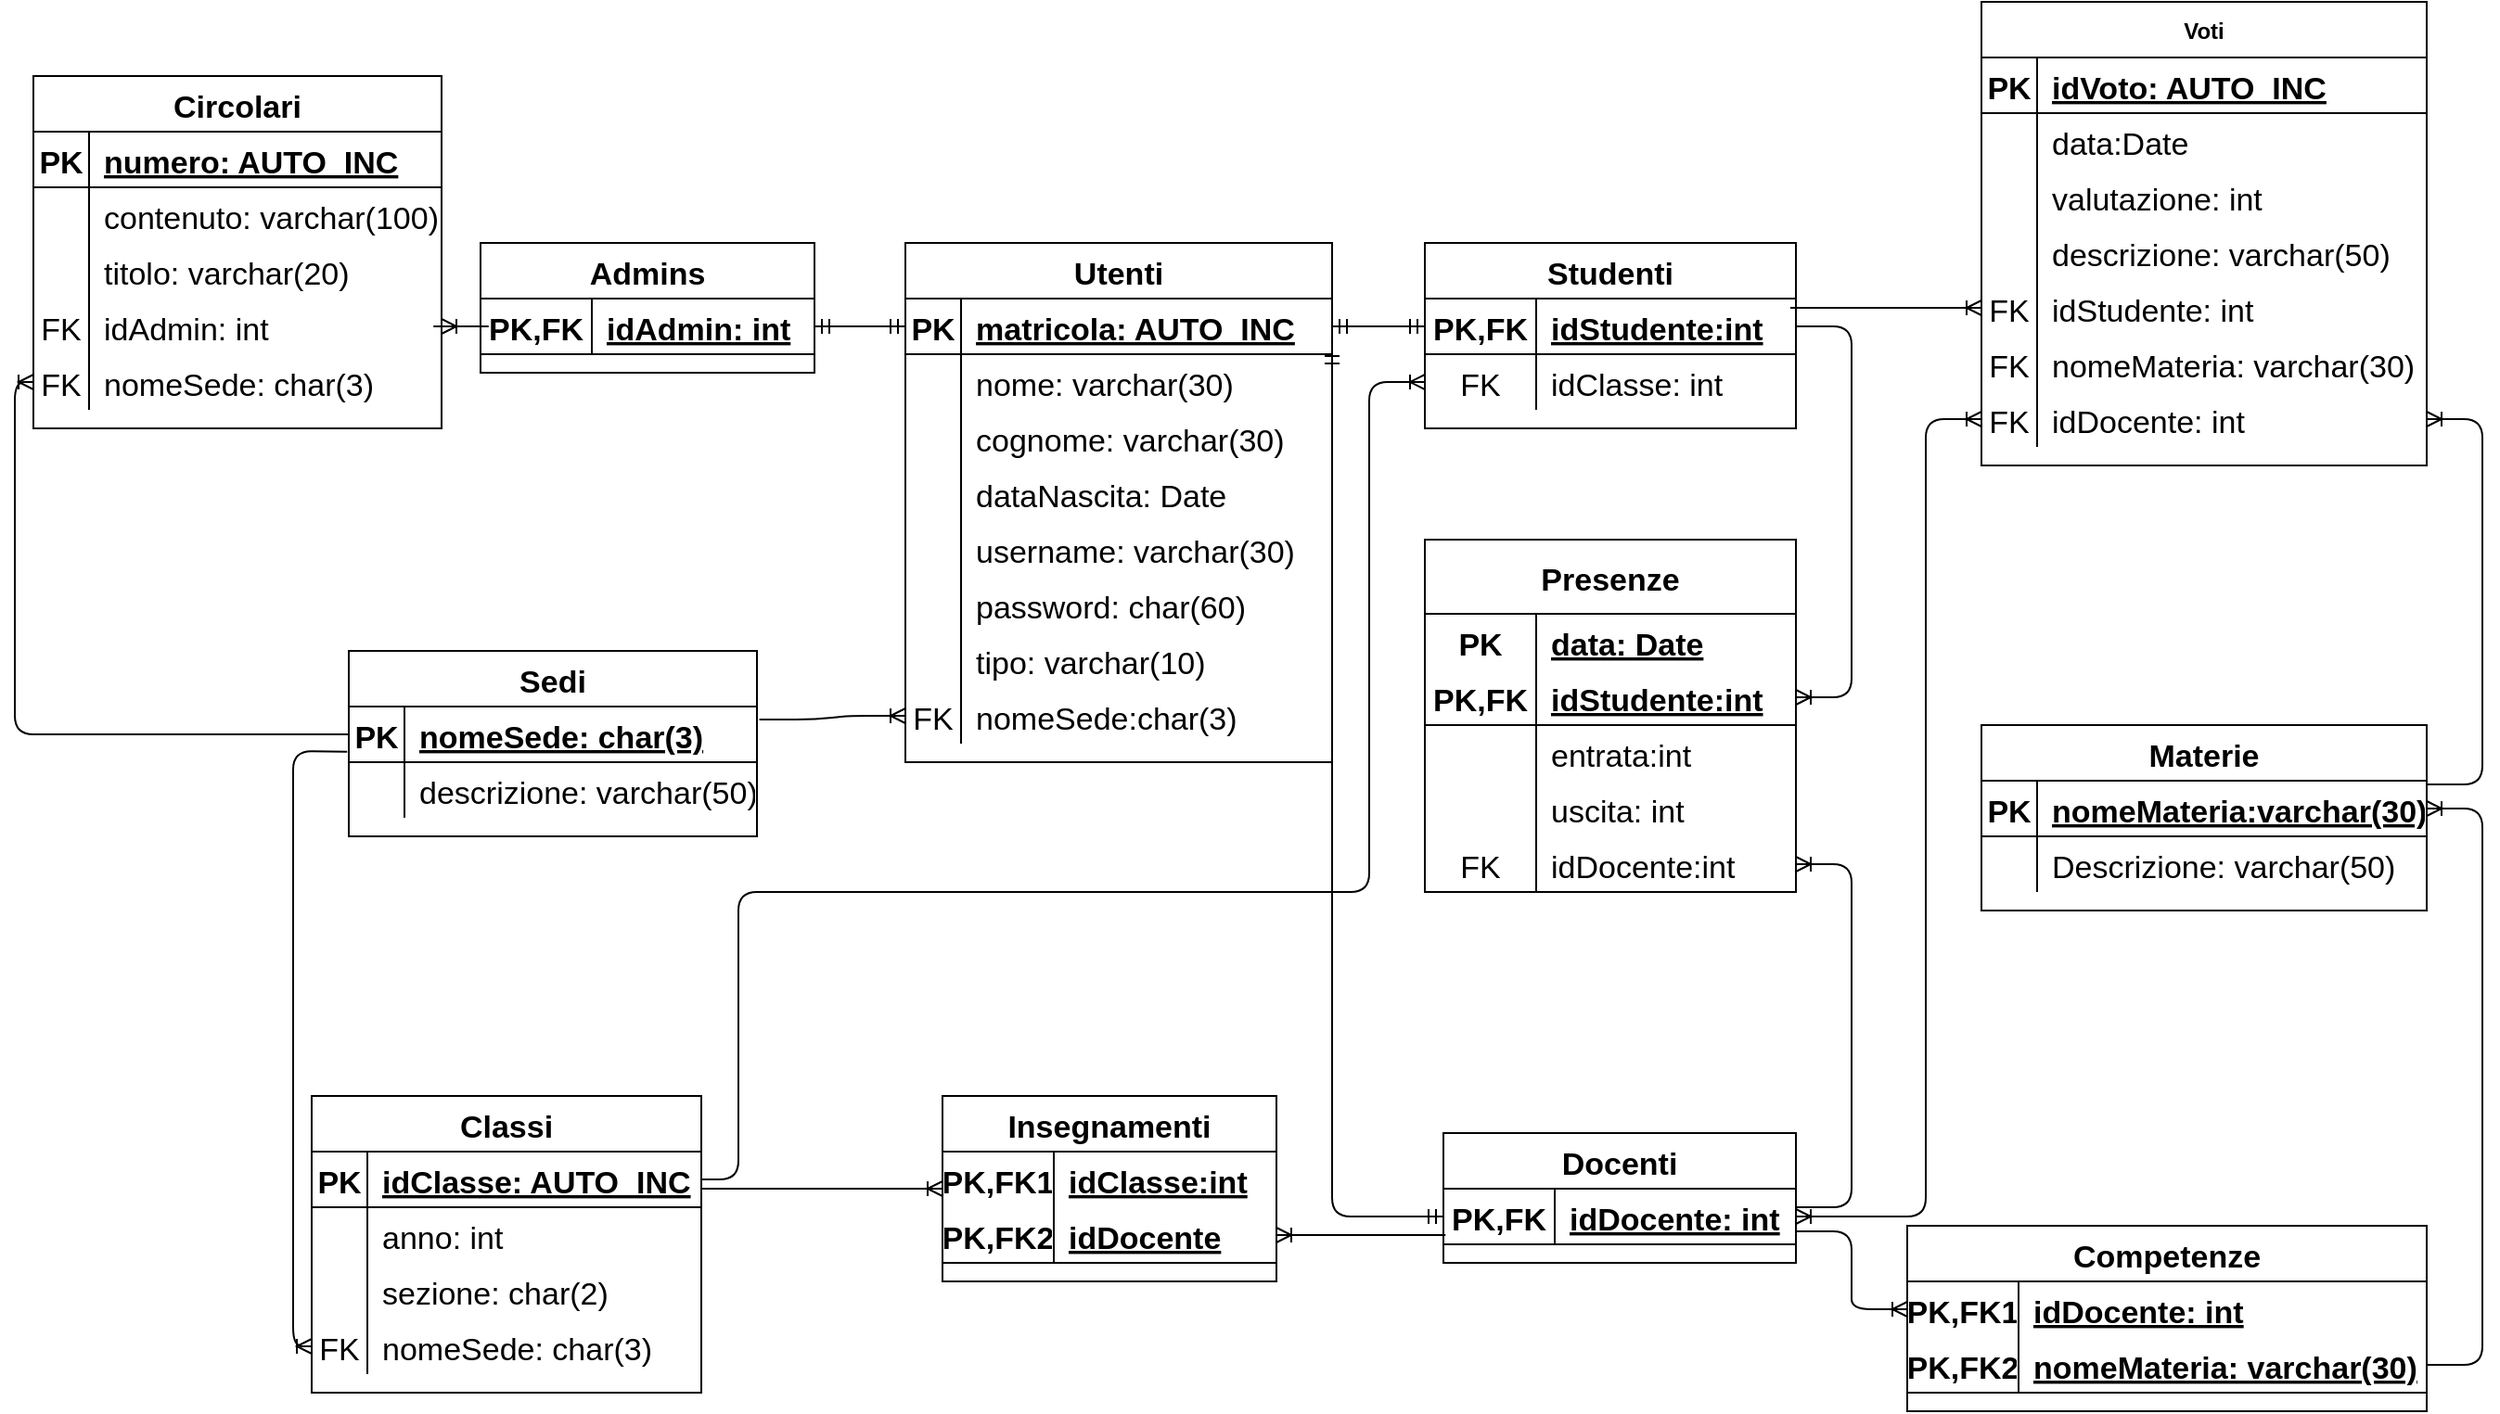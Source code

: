 <mxfile version="14.7.0" type="device"><diagram id="5OJzeddBBf63VEIqMo8_" name="Page-1"><mxGraphModel dx="1896" dy="983" grid="1" gridSize="10" guides="1" tooltips="1" connect="1" arrows="1" fold="1" page="1" pageScale="1" pageWidth="827" pageHeight="1169" math="0" shadow="0"><root><mxCell id="0"/><mxCell id="1" parent="0"/><mxCell id="aPLPXtcW-qcshxdRl6qh-2" value="Sedi" style="shape=table;startSize=30;container=1;collapsible=1;childLayout=tableLayout;fixedRows=1;rowLines=0;fontStyle=1;align=center;resizeLast=1;fontSize=17;" parent="1" vertex="1"><mxGeometry x="990" y="390" width="220" height="100" as="geometry"/></mxCell><mxCell id="aPLPXtcW-qcshxdRl6qh-3" value="" style="shape=partialRectangle;collapsible=0;dropTarget=0;pointerEvents=0;fillColor=none;top=0;left=0;bottom=1;right=0;points=[[0,0.5],[1,0.5]];portConstraint=eastwest;fontSize=17;" parent="aPLPXtcW-qcshxdRl6qh-2" vertex="1"><mxGeometry y="30" width="220" height="30" as="geometry"/></mxCell><mxCell id="aPLPXtcW-qcshxdRl6qh-4" value="PK" style="shape=partialRectangle;connectable=0;fillColor=none;top=0;left=0;bottom=0;right=0;fontStyle=1;overflow=hidden;fontSize=17;" parent="aPLPXtcW-qcshxdRl6qh-3" vertex="1"><mxGeometry width="30" height="30" as="geometry"/></mxCell><mxCell id="aPLPXtcW-qcshxdRl6qh-5" value="nomeSede: char(3)" style="shape=partialRectangle;connectable=0;fillColor=none;top=0;left=0;bottom=0;right=0;align=left;spacingLeft=6;fontStyle=5;overflow=hidden;fontSize=17;" parent="aPLPXtcW-qcshxdRl6qh-3" vertex="1"><mxGeometry x="30" width="190" height="30" as="geometry"/></mxCell><mxCell id="aPLPXtcW-qcshxdRl6qh-6" value="" style="shape=partialRectangle;collapsible=0;dropTarget=0;pointerEvents=0;fillColor=none;top=0;left=0;bottom=0;right=0;points=[[0,0.5],[1,0.5]];portConstraint=eastwest;fontSize=17;" parent="aPLPXtcW-qcshxdRl6qh-2" vertex="1"><mxGeometry y="60" width="220" height="30" as="geometry"/></mxCell><mxCell id="aPLPXtcW-qcshxdRl6qh-7" value="" style="shape=partialRectangle;connectable=0;fillColor=none;top=0;left=0;bottom=0;right=0;editable=1;overflow=hidden;fontSize=17;" parent="aPLPXtcW-qcshxdRl6qh-6" vertex="1"><mxGeometry width="30" height="30" as="geometry"/></mxCell><mxCell id="aPLPXtcW-qcshxdRl6qh-8" value="descrizione: varchar(50)" style="shape=partialRectangle;connectable=0;fillColor=none;top=0;left=0;bottom=0;right=0;align=left;spacingLeft=6;overflow=hidden;fontSize=17;" parent="aPLPXtcW-qcshxdRl6qh-6" vertex="1"><mxGeometry x="30" width="190" height="30" as="geometry"/></mxCell><mxCell id="aPLPXtcW-qcshxdRl6qh-31" value="Utenti" style="shape=table;startSize=30;container=1;collapsible=1;childLayout=tableLayout;fixedRows=1;rowLines=0;fontStyle=1;align=center;resizeLast=1;fontSize=17;" parent="1" vertex="1"><mxGeometry x="1290" y="170" width="230" height="280" as="geometry"/></mxCell><mxCell id="aPLPXtcW-qcshxdRl6qh-32" value="" style="shape=partialRectangle;collapsible=0;dropTarget=0;pointerEvents=0;fillColor=none;top=0;left=0;bottom=1;right=0;points=[[0,0.5],[1,0.5]];portConstraint=eastwest;fontSize=17;" parent="aPLPXtcW-qcshxdRl6qh-31" vertex="1"><mxGeometry y="30" width="230" height="30" as="geometry"/></mxCell><mxCell id="aPLPXtcW-qcshxdRl6qh-33" value="PK" style="shape=partialRectangle;connectable=0;fillColor=none;top=0;left=0;bottom=0;right=0;fontStyle=1;overflow=hidden;fontSize=17;" parent="aPLPXtcW-qcshxdRl6qh-32" vertex="1"><mxGeometry width="30" height="30" as="geometry"/></mxCell><mxCell id="aPLPXtcW-qcshxdRl6qh-34" value="matricola: AUTO_INC" style="shape=partialRectangle;connectable=0;fillColor=none;top=0;left=0;bottom=0;right=0;align=left;spacingLeft=6;fontStyle=5;overflow=hidden;fontSize=17;" parent="aPLPXtcW-qcshxdRl6qh-32" vertex="1"><mxGeometry x="30" width="200" height="30" as="geometry"/></mxCell><mxCell id="aPLPXtcW-qcshxdRl6qh-35" value="" style="shape=partialRectangle;collapsible=0;dropTarget=0;pointerEvents=0;fillColor=none;top=0;left=0;bottom=0;right=0;points=[[0,0.5],[1,0.5]];portConstraint=eastwest;fontSize=17;" parent="aPLPXtcW-qcshxdRl6qh-31" vertex="1"><mxGeometry y="60" width="230" height="30" as="geometry"/></mxCell><mxCell id="aPLPXtcW-qcshxdRl6qh-36" value="" style="shape=partialRectangle;connectable=0;fillColor=none;top=0;left=0;bottom=0;right=0;editable=1;overflow=hidden;fontSize=17;" parent="aPLPXtcW-qcshxdRl6qh-35" vertex="1"><mxGeometry width="30" height="30" as="geometry"/></mxCell><mxCell id="aPLPXtcW-qcshxdRl6qh-37" value="nome: varchar(30)" style="shape=partialRectangle;connectable=0;fillColor=none;top=0;left=0;bottom=0;right=0;align=left;spacingLeft=6;overflow=hidden;fontSize=17;" parent="aPLPXtcW-qcshxdRl6qh-35" vertex="1"><mxGeometry x="30" width="200" height="30" as="geometry"/></mxCell><mxCell id="aPLPXtcW-qcshxdRl6qh-38" value="" style="shape=partialRectangle;collapsible=0;dropTarget=0;pointerEvents=0;fillColor=none;top=0;left=0;bottom=0;right=0;points=[[0,0.5],[1,0.5]];portConstraint=eastwest;fontSize=17;" parent="aPLPXtcW-qcshxdRl6qh-31" vertex="1"><mxGeometry y="90" width="230" height="30" as="geometry"/></mxCell><mxCell id="aPLPXtcW-qcshxdRl6qh-39" value="" style="shape=partialRectangle;connectable=0;fillColor=none;top=0;left=0;bottom=0;right=0;editable=1;overflow=hidden;fontSize=17;" parent="aPLPXtcW-qcshxdRl6qh-38" vertex="1"><mxGeometry width="30" height="30" as="geometry"/></mxCell><mxCell id="aPLPXtcW-qcshxdRl6qh-40" value="cognome: varchar(30)" style="shape=partialRectangle;connectable=0;fillColor=none;top=0;left=0;bottom=0;right=0;align=left;spacingLeft=6;overflow=hidden;fontSize=17;" parent="aPLPXtcW-qcshxdRl6qh-38" vertex="1"><mxGeometry x="30" width="200" height="30" as="geometry"/></mxCell><mxCell id="aPLPXtcW-qcshxdRl6qh-41" value="" style="shape=partialRectangle;collapsible=0;dropTarget=0;pointerEvents=0;fillColor=none;top=0;left=0;bottom=0;right=0;points=[[0,0.5],[1,0.5]];portConstraint=eastwest;fontSize=17;" parent="aPLPXtcW-qcshxdRl6qh-31" vertex="1"><mxGeometry y="120" width="230" height="30" as="geometry"/></mxCell><mxCell id="aPLPXtcW-qcshxdRl6qh-42" value="" style="shape=partialRectangle;connectable=0;fillColor=none;top=0;left=0;bottom=0;right=0;editable=1;overflow=hidden;fontSize=17;" parent="aPLPXtcW-qcshxdRl6qh-41" vertex="1"><mxGeometry width="30" height="30" as="geometry"/></mxCell><mxCell id="aPLPXtcW-qcshxdRl6qh-43" value="dataNascita: Date" style="shape=partialRectangle;connectable=0;fillColor=none;top=0;left=0;bottom=0;right=0;align=left;spacingLeft=6;overflow=hidden;fontSize=17;" parent="aPLPXtcW-qcshxdRl6qh-41" vertex="1"><mxGeometry x="30" width="200" height="30" as="geometry"/></mxCell><mxCell id="aPLPXtcW-qcshxdRl6qh-44" style="shape=partialRectangle;collapsible=0;dropTarget=0;pointerEvents=0;fillColor=none;top=0;left=0;bottom=0;right=0;points=[[0,0.5],[1,0.5]];portConstraint=eastwest;fontSize=17;" parent="aPLPXtcW-qcshxdRl6qh-31" vertex="1"><mxGeometry y="150" width="230" height="30" as="geometry"/></mxCell><mxCell id="aPLPXtcW-qcshxdRl6qh-45" style="shape=partialRectangle;connectable=0;fillColor=none;top=0;left=0;bottom=0;right=0;editable=1;overflow=hidden;fontSize=17;" parent="aPLPXtcW-qcshxdRl6qh-44" vertex="1"><mxGeometry width="30" height="30" as="geometry"/></mxCell><mxCell id="aPLPXtcW-qcshxdRl6qh-46" value="username: varchar(30)" style="shape=partialRectangle;connectable=0;fillColor=none;top=0;left=0;bottom=0;right=0;align=left;spacingLeft=6;overflow=hidden;fontSize=17;" parent="aPLPXtcW-qcshxdRl6qh-44" vertex="1"><mxGeometry x="30" width="200" height="30" as="geometry"/></mxCell><mxCell id="aPLPXtcW-qcshxdRl6qh-50" style="shape=partialRectangle;collapsible=0;dropTarget=0;pointerEvents=0;fillColor=none;top=0;left=0;bottom=0;right=0;points=[[0,0.5],[1,0.5]];portConstraint=eastwest;fontSize=17;" parent="aPLPXtcW-qcshxdRl6qh-31" vertex="1"><mxGeometry y="180" width="230" height="30" as="geometry"/></mxCell><mxCell id="aPLPXtcW-qcshxdRl6qh-51" style="shape=partialRectangle;connectable=0;fillColor=none;top=0;left=0;bottom=0;right=0;editable=1;overflow=hidden;fontSize=17;" parent="aPLPXtcW-qcshxdRl6qh-50" vertex="1"><mxGeometry width="30" height="30" as="geometry"/></mxCell><mxCell id="aPLPXtcW-qcshxdRl6qh-52" value="password: char(60)" style="shape=partialRectangle;connectable=0;fillColor=none;top=0;left=0;bottom=0;right=0;align=left;spacingLeft=6;overflow=hidden;fontSize=17;" parent="aPLPXtcW-qcshxdRl6qh-50" vertex="1"><mxGeometry x="30" width="200" height="30" as="geometry"/></mxCell><mxCell id="TUBreLrsyej0xsgh8fKO-31" style="shape=partialRectangle;collapsible=0;dropTarget=0;pointerEvents=0;fillColor=none;top=0;left=0;bottom=0;right=0;points=[[0,0.5],[1,0.5]];portConstraint=eastwest;fontSize=17;" parent="aPLPXtcW-qcshxdRl6qh-31" vertex="1"><mxGeometry y="210" width="230" height="30" as="geometry"/></mxCell><mxCell id="TUBreLrsyej0xsgh8fKO-32" style="shape=partialRectangle;connectable=0;fillColor=none;top=0;left=0;bottom=0;right=0;editable=1;overflow=hidden;fontSize=17;" parent="TUBreLrsyej0xsgh8fKO-31" vertex="1"><mxGeometry width="30" height="30" as="geometry"/></mxCell><mxCell id="TUBreLrsyej0xsgh8fKO-33" value="tipo: varchar(10)" style="shape=partialRectangle;connectable=0;fillColor=none;top=0;left=0;bottom=0;right=0;align=left;spacingLeft=6;overflow=hidden;fontSize=17;" parent="TUBreLrsyej0xsgh8fKO-31" vertex="1"><mxGeometry x="30" width="200" height="30" as="geometry"/></mxCell><mxCell id="aPLPXtcW-qcshxdRl6qh-72" value="" style="shape=partialRectangle;collapsible=0;dropTarget=0;pointerEvents=0;fillColor=none;top=0;left=0;bottom=0;right=0;points=[[0,0.5],[1,0.5]];portConstraint=eastwest;fontSize=17;" parent="aPLPXtcW-qcshxdRl6qh-31" vertex="1"><mxGeometry y="240" width="230" height="30" as="geometry"/></mxCell><mxCell id="aPLPXtcW-qcshxdRl6qh-73" value="FK" style="shape=partialRectangle;connectable=0;fillColor=none;top=0;left=0;bottom=0;right=0;fontStyle=0;overflow=hidden;fontSize=17;" parent="aPLPXtcW-qcshxdRl6qh-72" vertex="1"><mxGeometry width="30" height="30" as="geometry"/></mxCell><mxCell id="aPLPXtcW-qcshxdRl6qh-74" value="nomeSede:char(3)" style="shape=partialRectangle;connectable=0;fillColor=none;top=0;left=0;bottom=0;right=0;align=left;spacingLeft=6;fontStyle=0;overflow=hidden;fontSize=17;" parent="aPLPXtcW-qcshxdRl6qh-72" vertex="1"><mxGeometry x="30" width="200" height="30" as="geometry"/></mxCell><mxCell id="aPLPXtcW-qcshxdRl6qh-76" value="" style="edgeStyle=entityRelationEdgeStyle;fontSize=17;html=1;endArrow=ERoneToMany;exitX=1.006;exitY=0.233;exitDx=0;exitDy=0;entryX=0;entryY=0.5;entryDx=0;entryDy=0;exitPerimeter=0;" parent="1" source="aPLPXtcW-qcshxdRl6qh-3" target="aPLPXtcW-qcshxdRl6qh-72" edge="1"><mxGeometry width="100" height="100" relative="1" as="geometry"><mxPoint x="60" y="430" as="sourcePoint"/><mxPoint x="160" y="330" as="targetPoint"/></mxGeometry></mxCell><mxCell id="aPLPXtcW-qcshxdRl6qh-103" value="Admins" style="shape=table;startSize=30;container=1;collapsible=1;childLayout=tableLayout;fixedRows=1;rowLines=0;fontStyle=1;align=center;resizeLast=1;fontSize=17;" parent="1" vertex="1"><mxGeometry x="1061" y="170" width="180" height="70" as="geometry"/></mxCell><mxCell id="aPLPXtcW-qcshxdRl6qh-107" value="" style="shape=partialRectangle;collapsible=0;dropTarget=0;pointerEvents=0;fillColor=none;top=0;left=0;bottom=1;right=0;points=[[0,0.5],[1,0.5]];portConstraint=eastwest;fontSize=17;" parent="aPLPXtcW-qcshxdRl6qh-103" vertex="1"><mxGeometry y="30" width="180" height="30" as="geometry"/></mxCell><mxCell id="aPLPXtcW-qcshxdRl6qh-108" value="PK,FK" style="shape=partialRectangle;connectable=0;fillColor=none;top=0;left=0;bottom=0;right=0;fontStyle=1;overflow=hidden;fontSize=17;" parent="aPLPXtcW-qcshxdRl6qh-107" vertex="1"><mxGeometry width="60" height="30" as="geometry"/></mxCell><mxCell id="aPLPXtcW-qcshxdRl6qh-109" value="idAdmin: int" style="shape=partialRectangle;connectable=0;fillColor=none;top=0;left=0;bottom=0;right=0;align=left;spacingLeft=6;fontStyle=5;overflow=hidden;fontSize=17;" parent="aPLPXtcW-qcshxdRl6qh-107" vertex="1"><mxGeometry x="60" width="120" height="30" as="geometry"/></mxCell><mxCell id="aPLPXtcW-qcshxdRl6qh-116" value="" style="edgeStyle=entityRelationEdgeStyle;fontSize=17;html=1;endArrow=ERmandOne;startArrow=ERmandOne;exitX=1;exitY=0.5;exitDx=0;exitDy=0;entryX=0;entryY=0.5;entryDx=0;entryDy=0;" parent="1" source="aPLPXtcW-qcshxdRl6qh-107" target="aPLPXtcW-qcshxdRl6qh-32" edge="1"><mxGeometry width="100" height="100" relative="1" as="geometry"><mxPoint x="610" y="570" as="sourcePoint"/><mxPoint x="710" y="470" as="targetPoint"/></mxGeometry></mxCell><mxCell id="aPLPXtcW-qcshxdRl6qh-117" value="Circolari" style="shape=table;startSize=30;container=1;collapsible=1;childLayout=tableLayout;fixedRows=1;rowLines=0;fontStyle=1;align=center;resizeLast=1;fontSize=17;" parent="1" vertex="1"><mxGeometry x="820" y="80" width="220" height="190" as="geometry"/></mxCell><mxCell id="aPLPXtcW-qcshxdRl6qh-118" value="" style="shape=partialRectangle;collapsible=0;dropTarget=0;pointerEvents=0;fillColor=none;top=0;left=0;bottom=1;right=0;points=[[0,0.5],[1,0.5]];portConstraint=eastwest;fontSize=17;" parent="aPLPXtcW-qcshxdRl6qh-117" vertex="1"><mxGeometry y="30" width="220" height="30" as="geometry"/></mxCell><mxCell id="aPLPXtcW-qcshxdRl6qh-119" value="PK" style="shape=partialRectangle;connectable=0;fillColor=none;top=0;left=0;bottom=0;right=0;fontStyle=1;overflow=hidden;fontSize=17;" parent="aPLPXtcW-qcshxdRl6qh-118" vertex="1"><mxGeometry width="30" height="30" as="geometry"/></mxCell><mxCell id="aPLPXtcW-qcshxdRl6qh-120" value="numero: AUTO_INC" style="shape=partialRectangle;connectable=0;fillColor=none;top=0;left=0;bottom=0;right=0;align=left;spacingLeft=6;fontStyle=5;overflow=hidden;fontSize=17;" parent="aPLPXtcW-qcshxdRl6qh-118" vertex="1"><mxGeometry x="30" width="190" height="30" as="geometry"/></mxCell><mxCell id="aPLPXtcW-qcshxdRl6qh-121" value="" style="shape=partialRectangle;collapsible=0;dropTarget=0;pointerEvents=0;fillColor=none;top=0;left=0;bottom=0;right=0;points=[[0,0.5],[1,0.5]];portConstraint=eastwest;fontSize=17;" parent="aPLPXtcW-qcshxdRl6qh-117" vertex="1"><mxGeometry y="60" width="220" height="30" as="geometry"/></mxCell><mxCell id="aPLPXtcW-qcshxdRl6qh-122" value="" style="shape=partialRectangle;connectable=0;fillColor=none;top=0;left=0;bottom=0;right=0;editable=1;overflow=hidden;fontSize=17;" parent="aPLPXtcW-qcshxdRl6qh-121" vertex="1"><mxGeometry width="30" height="30" as="geometry"/></mxCell><mxCell id="aPLPXtcW-qcshxdRl6qh-123" value="contenuto: varchar(100)" style="shape=partialRectangle;connectable=0;fillColor=none;top=0;left=0;bottom=0;right=0;align=left;spacingLeft=6;overflow=hidden;fontSize=17;" parent="aPLPXtcW-qcshxdRl6qh-121" vertex="1"><mxGeometry x="30" width="190" height="30" as="geometry"/></mxCell><mxCell id="aPLPXtcW-qcshxdRl6qh-124" value="" style="shape=partialRectangle;collapsible=0;dropTarget=0;pointerEvents=0;fillColor=none;top=0;left=0;bottom=0;right=0;points=[[0,0.5],[1,0.5]];portConstraint=eastwest;fontSize=17;" parent="aPLPXtcW-qcshxdRl6qh-117" vertex="1"><mxGeometry y="90" width="220" height="30" as="geometry"/></mxCell><mxCell id="aPLPXtcW-qcshxdRl6qh-125" value="" style="shape=partialRectangle;connectable=0;fillColor=none;top=0;left=0;bottom=0;right=0;editable=1;overflow=hidden;fontSize=17;" parent="aPLPXtcW-qcshxdRl6qh-124" vertex="1"><mxGeometry width="30" height="30" as="geometry"/></mxCell><mxCell id="aPLPXtcW-qcshxdRl6qh-126" value="titolo: varchar(20)" style="shape=partialRectangle;connectable=0;fillColor=none;top=0;left=0;bottom=0;right=0;align=left;spacingLeft=6;overflow=hidden;fontSize=17;" parent="aPLPXtcW-qcshxdRl6qh-124" vertex="1"><mxGeometry x="30" width="190" height="30" as="geometry"/></mxCell><mxCell id="aPLPXtcW-qcshxdRl6qh-133" value="" style="shape=partialRectangle;collapsible=0;dropTarget=0;pointerEvents=0;fillColor=none;top=0;left=0;bottom=0;right=0;points=[[0,0.5],[1,0.5]];portConstraint=eastwest;fontSize=17;" parent="aPLPXtcW-qcshxdRl6qh-117" vertex="1"><mxGeometry y="120" width="220" height="30" as="geometry"/></mxCell><mxCell id="aPLPXtcW-qcshxdRl6qh-134" value="FK" style="shape=partialRectangle;connectable=0;fillColor=none;top=0;left=0;bottom=0;right=0;fontStyle=0;overflow=hidden;fontSize=17;" parent="aPLPXtcW-qcshxdRl6qh-133" vertex="1"><mxGeometry width="30" height="30" as="geometry"/></mxCell><mxCell id="aPLPXtcW-qcshxdRl6qh-135" value="idAdmin: int" style="shape=partialRectangle;connectable=0;fillColor=none;top=0;left=0;bottom=0;right=0;align=left;spacingLeft=6;fontStyle=0;overflow=hidden;fontSize=17;" parent="aPLPXtcW-qcshxdRl6qh-133" vertex="1"><mxGeometry x="30" width="190" height="30" as="geometry"/></mxCell><mxCell id="aPLPXtcW-qcshxdRl6qh-136" value="" style="shape=partialRectangle;collapsible=0;dropTarget=0;pointerEvents=0;fillColor=none;top=0;left=0;bottom=0;right=0;points=[[0,0.5],[1,0.5]];portConstraint=eastwest;fontSize=17;" parent="aPLPXtcW-qcshxdRl6qh-117" vertex="1"><mxGeometry y="150" width="220" height="30" as="geometry"/></mxCell><mxCell id="aPLPXtcW-qcshxdRl6qh-137" value="FK" style="shape=partialRectangle;connectable=0;fillColor=none;top=0;left=0;bottom=0;right=0;fontStyle=0;overflow=hidden;fontSize=17;" parent="aPLPXtcW-qcshxdRl6qh-136" vertex="1"><mxGeometry width="30" height="30" as="geometry"/></mxCell><mxCell id="aPLPXtcW-qcshxdRl6qh-138" value="nomeSede: char(3)" style="shape=partialRectangle;connectable=0;fillColor=none;top=0;left=0;bottom=0;right=0;align=left;spacingLeft=6;fontStyle=0;overflow=hidden;fontSize=17;" parent="aPLPXtcW-qcshxdRl6qh-136" vertex="1"><mxGeometry x="30" width="190" height="30" as="geometry"/></mxCell><mxCell id="aPLPXtcW-qcshxdRl6qh-139" value="" style="edgeStyle=entityRelationEdgeStyle;fontSize=17;html=1;endArrow=ERoneToMany;exitX=0;exitY=0.5;exitDx=0;exitDy=0;entryX=1;entryY=0.5;entryDx=0;entryDy=0;" parent="1" source="aPLPXtcW-qcshxdRl6qh-107" target="aPLPXtcW-qcshxdRl6qh-133" edge="1"><mxGeometry width="100" height="100" relative="1" as="geometry"><mxPoint x="300" y="330" as="sourcePoint"/><mxPoint x="400" y="230" as="targetPoint"/></mxGeometry></mxCell><mxCell id="aPLPXtcW-qcshxdRl6qh-141" value="Classi" style="shape=table;startSize=30;container=1;collapsible=1;childLayout=tableLayout;fixedRows=1;rowLines=0;fontStyle=1;align=center;resizeLast=1;fontSize=17;" parent="1" vertex="1"><mxGeometry x="970" y="630" width="210" height="160" as="geometry"/></mxCell><mxCell id="aPLPXtcW-qcshxdRl6qh-142" value="" style="shape=partialRectangle;collapsible=0;dropTarget=0;pointerEvents=0;fillColor=none;top=0;left=0;bottom=1;right=0;points=[[0,0.5],[1,0.5]];portConstraint=eastwest;fontSize=17;" parent="aPLPXtcW-qcshxdRl6qh-141" vertex="1"><mxGeometry y="30" width="210" height="30" as="geometry"/></mxCell><mxCell id="aPLPXtcW-qcshxdRl6qh-143" value="PK" style="shape=partialRectangle;connectable=0;fillColor=none;top=0;left=0;bottom=0;right=0;fontStyle=1;overflow=hidden;fontSize=17;" parent="aPLPXtcW-qcshxdRl6qh-142" vertex="1"><mxGeometry width="30" height="30" as="geometry"/></mxCell><mxCell id="aPLPXtcW-qcshxdRl6qh-144" value="idClasse: AUTO_INC" style="shape=partialRectangle;connectable=0;fillColor=none;top=0;left=0;bottom=0;right=0;align=left;spacingLeft=6;fontStyle=5;overflow=hidden;fontSize=17;" parent="aPLPXtcW-qcshxdRl6qh-142" vertex="1"><mxGeometry x="30" width="180" height="30" as="geometry"/></mxCell><mxCell id="aPLPXtcW-qcshxdRl6qh-145" value="" style="shape=partialRectangle;collapsible=0;dropTarget=0;pointerEvents=0;fillColor=none;top=0;left=0;bottom=0;right=0;points=[[0,0.5],[1,0.5]];portConstraint=eastwest;fontSize=17;" parent="aPLPXtcW-qcshxdRl6qh-141" vertex="1"><mxGeometry y="60" width="210" height="30" as="geometry"/></mxCell><mxCell id="aPLPXtcW-qcshxdRl6qh-146" value="" style="shape=partialRectangle;connectable=0;fillColor=none;top=0;left=0;bottom=0;right=0;editable=1;overflow=hidden;fontSize=17;" parent="aPLPXtcW-qcshxdRl6qh-145" vertex="1"><mxGeometry width="30" height="30" as="geometry"/></mxCell><mxCell id="aPLPXtcW-qcshxdRl6qh-147" value="anno: int" style="shape=partialRectangle;connectable=0;fillColor=none;top=0;left=0;bottom=0;right=0;align=left;spacingLeft=6;overflow=hidden;fontSize=17;" parent="aPLPXtcW-qcshxdRl6qh-145" vertex="1"><mxGeometry x="30" width="180" height="30" as="geometry"/></mxCell><mxCell id="aPLPXtcW-qcshxdRl6qh-148" value="" style="shape=partialRectangle;collapsible=0;dropTarget=0;pointerEvents=0;fillColor=none;top=0;left=0;bottom=0;right=0;points=[[0,0.5],[1,0.5]];portConstraint=eastwest;fontSize=17;" parent="aPLPXtcW-qcshxdRl6qh-141" vertex="1"><mxGeometry y="90" width="210" height="30" as="geometry"/></mxCell><mxCell id="aPLPXtcW-qcshxdRl6qh-149" value="" style="shape=partialRectangle;connectable=0;fillColor=none;top=0;left=0;bottom=0;right=0;editable=1;overflow=hidden;fontSize=17;" parent="aPLPXtcW-qcshxdRl6qh-148" vertex="1"><mxGeometry width="30" height="30" as="geometry"/></mxCell><mxCell id="aPLPXtcW-qcshxdRl6qh-150" value="sezione: char(2)" style="shape=partialRectangle;connectable=0;fillColor=none;top=0;left=0;bottom=0;right=0;align=left;spacingLeft=6;overflow=hidden;fontSize=17;" parent="aPLPXtcW-qcshxdRl6qh-148" vertex="1"><mxGeometry x="30" width="180" height="30" as="geometry"/></mxCell><mxCell id="aPLPXtcW-qcshxdRl6qh-154" value="" style="shape=partialRectangle;collapsible=0;dropTarget=0;pointerEvents=0;fillColor=none;top=0;left=0;bottom=0;right=0;points=[[0,0.5],[1,0.5]];portConstraint=eastwest;fontSize=17;" parent="aPLPXtcW-qcshxdRl6qh-141" vertex="1"><mxGeometry y="120" width="210" height="30" as="geometry"/></mxCell><mxCell id="aPLPXtcW-qcshxdRl6qh-155" value="FK" style="shape=partialRectangle;connectable=0;fillColor=none;top=0;left=0;bottom=0;right=0;fontStyle=0;overflow=hidden;fontSize=17;" parent="aPLPXtcW-qcshxdRl6qh-154" vertex="1"><mxGeometry width="30" height="30" as="geometry"/></mxCell><mxCell id="aPLPXtcW-qcshxdRl6qh-156" value="nomeSede: char(3)" style="shape=partialRectangle;connectable=0;fillColor=none;top=0;left=0;bottom=0;right=0;align=left;spacingLeft=6;fontStyle=0;overflow=hidden;fontSize=17;" parent="aPLPXtcW-qcshxdRl6qh-154" vertex="1"><mxGeometry x="30" width="180" height="30" as="geometry"/></mxCell><mxCell id="aPLPXtcW-qcshxdRl6qh-171" value="Studenti" style="shape=table;startSize=30;container=1;collapsible=1;childLayout=tableLayout;fixedRows=1;rowLines=0;fontStyle=1;align=center;resizeLast=1;fontSize=17;" parent="1" vertex="1"><mxGeometry x="1570" y="170" width="200" height="100" as="geometry"/></mxCell><mxCell id="aPLPXtcW-qcshxdRl6qh-175" value="" style="shape=partialRectangle;collapsible=0;dropTarget=0;pointerEvents=0;fillColor=none;top=0;left=0;bottom=1;right=0;points=[[0,0.5],[1,0.5]];portConstraint=eastwest;fontSize=17;" parent="aPLPXtcW-qcshxdRl6qh-171" vertex="1"><mxGeometry y="30" width="200" height="30" as="geometry"/></mxCell><mxCell id="aPLPXtcW-qcshxdRl6qh-176" value="PK,FK" style="shape=partialRectangle;connectable=0;fillColor=none;top=0;left=0;bottom=0;right=0;fontStyle=1;overflow=hidden;fontSize=17;" parent="aPLPXtcW-qcshxdRl6qh-175" vertex="1"><mxGeometry width="60" height="30" as="geometry"/></mxCell><mxCell id="aPLPXtcW-qcshxdRl6qh-177" value="idStudente:int" style="shape=partialRectangle;connectable=0;fillColor=none;top=0;left=0;bottom=0;right=0;align=left;spacingLeft=6;fontStyle=5;overflow=hidden;fontSize=17;" parent="aPLPXtcW-qcshxdRl6qh-175" vertex="1"><mxGeometry x="60" width="140" height="30" as="geometry"/></mxCell><mxCell id="aPLPXtcW-qcshxdRl6qh-184" value="" style="shape=partialRectangle;collapsible=0;dropTarget=0;pointerEvents=0;fillColor=none;top=0;left=0;bottom=0;right=0;points=[[0,0.5],[1,0.5]];portConstraint=eastwest;fontSize=17;" parent="aPLPXtcW-qcshxdRl6qh-171" vertex="1"><mxGeometry y="60" width="200" height="30" as="geometry"/></mxCell><mxCell id="aPLPXtcW-qcshxdRl6qh-185" value="FK" style="shape=partialRectangle;connectable=0;fillColor=none;top=0;left=0;bottom=0;right=0;fontStyle=0;overflow=hidden;fontSize=17;" parent="aPLPXtcW-qcshxdRl6qh-184" vertex="1"><mxGeometry width="60" height="30" as="geometry"/></mxCell><mxCell id="aPLPXtcW-qcshxdRl6qh-186" value="idClasse: int" style="shape=partialRectangle;connectable=0;fillColor=none;top=0;left=0;bottom=0;right=0;align=left;spacingLeft=6;fontStyle=0;overflow=hidden;fontSize=17;" parent="aPLPXtcW-qcshxdRl6qh-184" vertex="1"><mxGeometry x="60" width="140" height="30" as="geometry"/></mxCell><mxCell id="aPLPXtcW-qcshxdRl6qh-201" value="Docenti" style="shape=table;startSize=30;container=1;collapsible=1;childLayout=tableLayout;fixedRows=1;rowLines=0;fontStyle=1;align=center;resizeLast=1;fontSize=17;" parent="1" vertex="1"><mxGeometry x="1580" y="650" width="190" height="70" as="geometry"/></mxCell><mxCell id="aPLPXtcW-qcshxdRl6qh-205" value="" style="shape=partialRectangle;collapsible=0;dropTarget=0;pointerEvents=0;fillColor=none;top=0;left=0;bottom=1;right=0;points=[[0,0.5],[1,0.5]];portConstraint=eastwest;fontSize=17;" parent="aPLPXtcW-qcshxdRl6qh-201" vertex="1"><mxGeometry y="30" width="190" height="30" as="geometry"/></mxCell><mxCell id="aPLPXtcW-qcshxdRl6qh-206" value="PK,FK" style="shape=partialRectangle;connectable=0;fillColor=none;top=0;left=0;bottom=0;right=0;fontStyle=1;overflow=hidden;fontSize=17;" parent="aPLPXtcW-qcshxdRl6qh-205" vertex="1"><mxGeometry width="60" height="30" as="geometry"/></mxCell><mxCell id="aPLPXtcW-qcshxdRl6qh-207" value="idDocente: int" style="shape=partialRectangle;connectable=0;fillColor=none;top=0;left=0;bottom=0;right=0;align=left;spacingLeft=6;fontStyle=5;overflow=hidden;fontSize=17;" parent="aPLPXtcW-qcshxdRl6qh-205" vertex="1"><mxGeometry x="60" width="130" height="30" as="geometry"/></mxCell><mxCell id="aPLPXtcW-qcshxdRl6qh-216" value="Insegnamenti" style="shape=table;startSize=30;container=1;collapsible=1;childLayout=tableLayout;fixedRows=1;rowLines=0;fontStyle=1;align=center;resizeLast=1;fontSize=17;" parent="1" vertex="1"><mxGeometry x="1310" y="630" width="180" height="100" as="geometry"/></mxCell><mxCell id="aPLPXtcW-qcshxdRl6qh-217" value="" style="shape=partialRectangle;collapsible=0;dropTarget=0;pointerEvents=0;fillColor=none;top=0;left=0;bottom=0;right=0;points=[[0,0.5],[1,0.5]];portConstraint=eastwest;fontSize=17;" parent="aPLPXtcW-qcshxdRl6qh-216" vertex="1"><mxGeometry y="30" width="180" height="30" as="geometry"/></mxCell><mxCell id="aPLPXtcW-qcshxdRl6qh-218" value="PK,FK1" style="shape=partialRectangle;connectable=0;fillColor=none;top=0;left=0;bottom=0;right=0;fontStyle=1;overflow=hidden;fontSize=17;" parent="aPLPXtcW-qcshxdRl6qh-217" vertex="1"><mxGeometry width="60" height="30" as="geometry"/></mxCell><mxCell id="aPLPXtcW-qcshxdRl6qh-219" value="idClasse:int" style="shape=partialRectangle;connectable=0;fillColor=none;top=0;left=0;bottom=0;right=0;align=left;spacingLeft=6;fontStyle=5;overflow=hidden;fontSize=17;" parent="aPLPXtcW-qcshxdRl6qh-217" vertex="1"><mxGeometry x="60" width="120" height="30" as="geometry"/></mxCell><mxCell id="aPLPXtcW-qcshxdRl6qh-220" value="" style="shape=partialRectangle;collapsible=0;dropTarget=0;pointerEvents=0;fillColor=none;top=0;left=0;bottom=1;right=0;points=[[0,0.5],[1,0.5]];portConstraint=eastwest;fontSize=17;" parent="aPLPXtcW-qcshxdRl6qh-216" vertex="1"><mxGeometry y="60" width="180" height="30" as="geometry"/></mxCell><mxCell id="aPLPXtcW-qcshxdRl6qh-221" value="PK,FK2" style="shape=partialRectangle;connectable=0;fillColor=none;top=0;left=0;bottom=0;right=0;fontStyle=1;overflow=hidden;fontSize=17;" parent="aPLPXtcW-qcshxdRl6qh-220" vertex="1"><mxGeometry width="60" height="30" as="geometry"/></mxCell><mxCell id="aPLPXtcW-qcshxdRl6qh-222" value="idDocente" style="shape=partialRectangle;connectable=0;fillColor=none;top=0;left=0;bottom=0;right=0;align=left;spacingLeft=6;fontStyle=5;overflow=hidden;fontSize=17;" parent="aPLPXtcW-qcshxdRl6qh-220" vertex="1"><mxGeometry x="60" width="120" height="30" as="geometry"/></mxCell><mxCell id="aPLPXtcW-qcshxdRl6qh-229" value="" style="edgeStyle=entityRelationEdgeStyle;fontSize=17;html=1;endArrow=ERoneToMany;" parent="1" edge="1"><mxGeometry width="100" height="100" relative="1" as="geometry"><mxPoint x="1180" y="680" as="sourcePoint"/><mxPoint x="1310" y="680" as="targetPoint"/></mxGeometry></mxCell><mxCell id="aPLPXtcW-qcshxdRl6qh-230" value="" style="edgeStyle=entityRelationEdgeStyle;fontSize=17;html=1;endArrow=ERoneToMany;exitX=0.006;exitY=0.833;exitDx=0;exitDy=0;entryX=1;entryY=0.5;entryDx=0;entryDy=0;exitPerimeter=0;" parent="1" source="aPLPXtcW-qcshxdRl6qh-205" target="aPLPXtcW-qcshxdRl6qh-220" edge="1"><mxGeometry width="100" height="100" relative="1" as="geometry"><mxPoint x="1440" y="800" as="sourcePoint"/><mxPoint x="1540" y="700" as="targetPoint"/></mxGeometry></mxCell><mxCell id="aPLPXtcW-qcshxdRl6qh-244" value="Presenze" style="shape=table;startSize=40;container=1;collapsible=1;childLayout=tableLayout;fixedRows=1;rowLines=0;fontStyle=1;align=center;resizeLast=1;fontSize=17;" parent="1" vertex="1"><mxGeometry x="1570" y="330" width="200" height="190" as="geometry"/></mxCell><mxCell id="TUBreLrsyej0xsgh8fKO-16" style="shape=partialRectangle;collapsible=0;dropTarget=0;pointerEvents=0;fillColor=none;top=0;left=0;bottom=0;right=0;points=[[0,0.5],[1,0.5]];portConstraint=eastwest;fontSize=17;" parent="aPLPXtcW-qcshxdRl6qh-244" vertex="1"><mxGeometry y="40" width="200" height="30" as="geometry"/></mxCell><mxCell id="TUBreLrsyej0xsgh8fKO-17" value="PK" style="shape=partialRectangle;connectable=0;fillColor=none;top=0;left=0;bottom=0;right=0;fontStyle=1;overflow=hidden;fontSize=17;" parent="TUBreLrsyej0xsgh8fKO-16" vertex="1"><mxGeometry width="60" height="30" as="geometry"/></mxCell><mxCell id="TUBreLrsyej0xsgh8fKO-18" value="data: Date" style="shape=partialRectangle;connectable=0;fillColor=none;top=0;left=0;bottom=0;right=0;align=left;spacingLeft=6;fontStyle=5;overflow=hidden;fontSize=17;" parent="TUBreLrsyej0xsgh8fKO-16" vertex="1"><mxGeometry x="60" width="140" height="30" as="geometry"/></mxCell><mxCell id="aPLPXtcW-qcshxdRl6qh-248" value="" style="shape=partialRectangle;collapsible=0;dropTarget=0;pointerEvents=0;fillColor=none;top=0;left=0;bottom=1;right=0;points=[[0,0.5],[1,0.5]];portConstraint=eastwest;fontSize=17;" parent="aPLPXtcW-qcshxdRl6qh-244" vertex="1"><mxGeometry y="70" width="200" height="30" as="geometry"/></mxCell><mxCell id="aPLPXtcW-qcshxdRl6qh-249" value="PK,FK" style="shape=partialRectangle;connectable=0;fillColor=none;top=0;left=0;bottom=0;right=0;fontStyle=1;overflow=hidden;fontSize=17;" parent="aPLPXtcW-qcshxdRl6qh-248" vertex="1"><mxGeometry width="60" height="30" as="geometry"/></mxCell><mxCell id="aPLPXtcW-qcshxdRl6qh-250" value="idStudente:int" style="shape=partialRectangle;connectable=0;fillColor=none;top=0;left=0;bottom=0;right=0;align=left;spacingLeft=6;fontStyle=5;overflow=hidden;fontSize=17;" parent="aPLPXtcW-qcshxdRl6qh-248" vertex="1"><mxGeometry x="60" width="140" height="30" as="geometry"/></mxCell><mxCell id="aPLPXtcW-qcshxdRl6qh-251" value="" style="shape=partialRectangle;collapsible=0;dropTarget=0;pointerEvents=0;fillColor=none;top=0;left=0;bottom=0;right=0;points=[[0,0.5],[1,0.5]];portConstraint=eastwest;fontSize=17;" parent="aPLPXtcW-qcshxdRl6qh-244" vertex="1"><mxGeometry y="100" width="200" height="30" as="geometry"/></mxCell><mxCell id="aPLPXtcW-qcshxdRl6qh-252" value="" style="shape=partialRectangle;connectable=0;fillColor=none;top=0;left=0;bottom=0;right=0;editable=1;overflow=hidden;fontSize=17;" parent="aPLPXtcW-qcshxdRl6qh-251" vertex="1"><mxGeometry width="60" height="30" as="geometry"/></mxCell><mxCell id="aPLPXtcW-qcshxdRl6qh-253" value="entrata:int" style="shape=partialRectangle;connectable=0;fillColor=none;top=0;left=0;bottom=0;right=0;align=left;spacingLeft=6;overflow=hidden;fontSize=17;" parent="aPLPXtcW-qcshxdRl6qh-251" vertex="1"><mxGeometry x="60" width="140" height="30" as="geometry"/></mxCell><mxCell id="TUBreLrsyej0xsgh8fKO-19" style="shape=partialRectangle;collapsible=0;dropTarget=0;pointerEvents=0;fillColor=none;top=0;left=0;bottom=0;right=0;points=[[0,0.5],[1,0.5]];portConstraint=eastwest;fontSize=17;" parent="aPLPXtcW-qcshxdRl6qh-244" vertex="1"><mxGeometry y="130" width="200" height="30" as="geometry"/></mxCell><mxCell id="TUBreLrsyej0xsgh8fKO-20" style="shape=partialRectangle;connectable=0;fillColor=none;top=0;left=0;bottom=0;right=0;editable=1;overflow=hidden;fontSize=17;" parent="TUBreLrsyej0xsgh8fKO-19" vertex="1"><mxGeometry width="60" height="30" as="geometry"/></mxCell><mxCell id="TUBreLrsyej0xsgh8fKO-21" value="uscita: int" style="shape=partialRectangle;connectable=0;fillColor=none;top=0;left=0;bottom=0;right=0;align=left;spacingLeft=6;overflow=hidden;fontSize=17;" parent="TUBreLrsyej0xsgh8fKO-19" vertex="1"><mxGeometry x="60" width="140" height="30" as="geometry"/></mxCell><mxCell id="TUBreLrsyej0xsgh8fKO-25" value="" style="shape=partialRectangle;collapsible=0;dropTarget=0;pointerEvents=0;fillColor=none;top=0;left=0;bottom=0;right=0;points=[[0,0.5],[1,0.5]];portConstraint=eastwest;fontSize=17;" parent="aPLPXtcW-qcshxdRl6qh-244" vertex="1"><mxGeometry y="160" width="200" height="30" as="geometry"/></mxCell><mxCell id="TUBreLrsyej0xsgh8fKO-26" value="FK" style="shape=partialRectangle;connectable=0;fillColor=none;top=0;left=0;bottom=0;right=0;fontStyle=0;overflow=hidden;fontSize=17;" parent="TUBreLrsyej0xsgh8fKO-25" vertex="1"><mxGeometry width="60" height="30" as="geometry"/></mxCell><mxCell id="TUBreLrsyej0xsgh8fKO-27" value="idDocente:int" style="shape=partialRectangle;connectable=0;fillColor=none;top=0;left=0;bottom=0;right=0;align=left;spacingLeft=6;fontStyle=0;overflow=hidden;fontSize=17;" parent="TUBreLrsyej0xsgh8fKO-25" vertex="1"><mxGeometry x="60" width="140" height="30" as="geometry"/></mxCell><mxCell id="aPLPXtcW-qcshxdRl6qh-257" value="" style="edgeStyle=entityRelationEdgeStyle;fontSize=17;html=1;endArrow=ERoneToMany;entryX=1;entryY=0.5;entryDx=0;entryDy=0;exitX=1;exitY=0.5;exitDx=0;exitDy=0;" parent="1" source="aPLPXtcW-qcshxdRl6qh-175" target="aPLPXtcW-qcshxdRl6qh-248" edge="1"><mxGeometry width="100" height="100" relative="1" as="geometry"><mxPoint x="1600" y="560" as="sourcePoint"/><mxPoint x="1700" y="460" as="targetPoint"/></mxGeometry></mxCell><mxCell id="aPLPXtcW-qcshxdRl6qh-259" value="Materie" style="shape=table;startSize=30;container=1;collapsible=1;childLayout=tableLayout;fixedRows=1;rowLines=0;fontStyle=1;align=center;resizeLast=1;fontSize=17;" parent="1" vertex="1"><mxGeometry x="1870" y="430" width="240" height="100" as="geometry"/></mxCell><mxCell id="aPLPXtcW-qcshxdRl6qh-260" value="" style="shape=partialRectangle;collapsible=0;dropTarget=0;pointerEvents=0;fillColor=none;top=0;left=0;bottom=1;right=0;points=[[0,0.5],[1,0.5]];portConstraint=eastwest;fontSize=17;" parent="aPLPXtcW-qcshxdRl6qh-259" vertex="1"><mxGeometry y="30" width="240" height="30" as="geometry"/></mxCell><mxCell id="aPLPXtcW-qcshxdRl6qh-261" value="PK" style="shape=partialRectangle;connectable=0;fillColor=none;top=0;left=0;bottom=0;right=0;fontStyle=1;overflow=hidden;fontSize=17;" parent="aPLPXtcW-qcshxdRl6qh-260" vertex="1"><mxGeometry width="30" height="30" as="geometry"/></mxCell><mxCell id="aPLPXtcW-qcshxdRl6qh-262" value="nomeMateria:varchar(30)" style="shape=partialRectangle;connectable=0;fillColor=none;top=0;left=0;bottom=0;right=0;align=left;spacingLeft=6;fontStyle=5;overflow=hidden;fontSize=17;" parent="aPLPXtcW-qcshxdRl6qh-260" vertex="1"><mxGeometry x="30" width="210" height="30" as="geometry"/></mxCell><mxCell id="aPLPXtcW-qcshxdRl6qh-263" value="" style="shape=partialRectangle;collapsible=0;dropTarget=0;pointerEvents=0;fillColor=none;top=0;left=0;bottom=0;right=0;points=[[0,0.5],[1,0.5]];portConstraint=eastwest;fontSize=17;" parent="aPLPXtcW-qcshxdRl6qh-259" vertex="1"><mxGeometry y="60" width="240" height="30" as="geometry"/></mxCell><mxCell id="aPLPXtcW-qcshxdRl6qh-264" value="" style="shape=partialRectangle;connectable=0;fillColor=none;top=0;left=0;bottom=0;right=0;editable=1;overflow=hidden;fontSize=17;" parent="aPLPXtcW-qcshxdRl6qh-263" vertex="1"><mxGeometry width="30" height="30" as="geometry"/></mxCell><mxCell id="aPLPXtcW-qcshxdRl6qh-265" value="Descrizione: varchar(50)" style="shape=partialRectangle;connectable=0;fillColor=none;top=0;left=0;bottom=0;right=0;align=left;spacingLeft=6;overflow=hidden;fontSize=17;" parent="aPLPXtcW-qcshxdRl6qh-263" vertex="1"><mxGeometry x="30" width="210" height="30" as="geometry"/></mxCell><mxCell id="aPLPXtcW-qcshxdRl6qh-272" value="Competenze" style="shape=table;startSize=30;container=1;collapsible=1;childLayout=tableLayout;fixedRows=1;rowLines=0;fontStyle=1;align=center;resizeLast=1;fontSize=17;" parent="1" vertex="1"><mxGeometry x="1830" y="700" width="280" height="100" as="geometry"/></mxCell><mxCell id="aPLPXtcW-qcshxdRl6qh-273" value="" style="shape=partialRectangle;collapsible=0;dropTarget=0;pointerEvents=0;fillColor=none;top=0;left=0;bottom=0;right=0;points=[[0,0.5],[1,0.5]];portConstraint=eastwest;fontSize=17;" parent="aPLPXtcW-qcshxdRl6qh-272" vertex="1"><mxGeometry y="30" width="280" height="30" as="geometry"/></mxCell><mxCell id="aPLPXtcW-qcshxdRl6qh-274" value="PK,FK1" style="shape=partialRectangle;connectable=0;fillColor=none;top=0;left=0;bottom=0;right=0;fontStyle=1;overflow=hidden;fontSize=17;" parent="aPLPXtcW-qcshxdRl6qh-273" vertex="1"><mxGeometry width="60" height="30" as="geometry"/></mxCell><mxCell id="aPLPXtcW-qcshxdRl6qh-275" value="idDocente: int" style="shape=partialRectangle;connectable=0;fillColor=none;top=0;left=0;bottom=0;right=0;align=left;spacingLeft=6;fontStyle=5;overflow=hidden;fontSize=17;" parent="aPLPXtcW-qcshxdRl6qh-273" vertex="1"><mxGeometry x="60" width="220" height="30" as="geometry"/></mxCell><mxCell id="aPLPXtcW-qcshxdRl6qh-276" value="" style="shape=partialRectangle;collapsible=0;dropTarget=0;pointerEvents=0;fillColor=none;top=0;left=0;bottom=1;right=0;points=[[0,0.5],[1,0.5]];portConstraint=eastwest;fontSize=17;" parent="aPLPXtcW-qcshxdRl6qh-272" vertex="1"><mxGeometry y="60" width="280" height="30" as="geometry"/></mxCell><mxCell id="aPLPXtcW-qcshxdRl6qh-277" value="PK,FK2" style="shape=partialRectangle;connectable=0;fillColor=none;top=0;left=0;bottom=0;right=0;fontStyle=1;overflow=hidden;fontSize=17;" parent="aPLPXtcW-qcshxdRl6qh-276" vertex="1"><mxGeometry width="60" height="30" as="geometry"/></mxCell><mxCell id="aPLPXtcW-qcshxdRl6qh-278" value="nomeMateria: varchar(30)" style="shape=partialRectangle;connectable=0;fillColor=none;top=0;left=0;bottom=0;right=0;align=left;spacingLeft=6;fontStyle=5;overflow=hidden;fontSize=17;" parent="aPLPXtcW-qcshxdRl6qh-276" vertex="1"><mxGeometry x="60" width="220" height="30" as="geometry"/></mxCell><mxCell id="aPLPXtcW-qcshxdRl6qh-285" value="" style="edgeStyle=entityRelationEdgeStyle;fontSize=17;html=1;endArrow=ERoneToMany;exitX=1;exitY=0.767;exitDx=0;exitDy=0;exitPerimeter=0;entryX=0;entryY=0.5;entryDx=0;entryDy=0;" parent="1" source="aPLPXtcW-qcshxdRl6qh-205" target="aPLPXtcW-qcshxdRl6qh-273" edge="1"><mxGeometry width="100" height="100" relative="1" as="geometry"><mxPoint x="1480" y="800" as="sourcePoint"/><mxPoint x="1580" y="700" as="targetPoint"/></mxGeometry></mxCell><mxCell id="aPLPXtcW-qcshxdRl6qh-287" value="" style="edgeStyle=entityRelationEdgeStyle;fontSize=17;html=1;endArrow=ERoneToMany;exitX=1;exitY=0.5;exitDx=0;exitDy=0;entryX=1;entryY=0.5;entryDx=0;entryDy=0;" parent="1" source="aPLPXtcW-qcshxdRl6qh-276" target="aPLPXtcW-qcshxdRl6qh-260" edge="1"><mxGeometry width="100" height="100" relative="1" as="geometry"><mxPoint x="1660" y="180" as="sourcePoint"/><mxPoint x="1760" y="80" as="targetPoint"/></mxGeometry></mxCell><mxCell id="aPLPXtcW-qcshxdRl6qh-288" value="Voti" style="shape=table;startSize=30;container=1;collapsible=1;childLayout=tableLayout;fixedRows=1;rowLines=0;fontStyle=1;align=center;resizeLast=1;" parent="1" vertex="1"><mxGeometry x="1870" y="40" width="240" height="250" as="geometry"/></mxCell><mxCell id="aPLPXtcW-qcshxdRl6qh-289" value="" style="shape=partialRectangle;collapsible=0;dropTarget=0;pointerEvents=0;fillColor=none;top=0;left=0;bottom=1;right=0;points=[[0,0.5],[1,0.5]];portConstraint=eastwest;fontSize=17;" parent="aPLPXtcW-qcshxdRl6qh-288" vertex="1"><mxGeometry y="30" width="240" height="30" as="geometry"/></mxCell><mxCell id="aPLPXtcW-qcshxdRl6qh-290" value="PK" style="shape=partialRectangle;connectable=0;fillColor=none;top=0;left=0;bottom=0;right=0;fontStyle=1;overflow=hidden;fontSize=17;" parent="aPLPXtcW-qcshxdRl6qh-289" vertex="1"><mxGeometry width="30" height="30" as="geometry"/></mxCell><mxCell id="aPLPXtcW-qcshxdRl6qh-291" value="idVoto: AUTO_INC" style="shape=partialRectangle;connectable=0;fillColor=none;top=0;left=0;bottom=0;right=0;align=left;spacingLeft=6;fontStyle=5;overflow=hidden;fontSize=17;" parent="aPLPXtcW-qcshxdRl6qh-289" vertex="1"><mxGeometry x="30" width="210" height="30" as="geometry"/></mxCell><mxCell id="aPLPXtcW-qcshxdRl6qh-292" value="" style="shape=partialRectangle;collapsible=0;dropTarget=0;pointerEvents=0;fillColor=none;top=0;left=0;bottom=0;right=0;points=[[0,0.5],[1,0.5]];portConstraint=eastwest;fontSize=17;" parent="aPLPXtcW-qcshxdRl6qh-288" vertex="1"><mxGeometry y="60" width="240" height="30" as="geometry"/></mxCell><mxCell id="aPLPXtcW-qcshxdRl6qh-293" value="" style="shape=partialRectangle;connectable=0;fillColor=none;top=0;left=0;bottom=0;right=0;editable=1;overflow=hidden;fontSize=17;" parent="aPLPXtcW-qcshxdRl6qh-292" vertex="1"><mxGeometry width="30" height="30" as="geometry"/></mxCell><mxCell id="aPLPXtcW-qcshxdRl6qh-294" value="data:Date" style="shape=partialRectangle;connectable=0;fillColor=none;top=0;left=0;bottom=0;right=0;align=left;spacingLeft=6;overflow=hidden;fontSize=17;" parent="aPLPXtcW-qcshxdRl6qh-292" vertex="1"><mxGeometry x="30" width="210" height="30" as="geometry"/></mxCell><mxCell id="aPLPXtcW-qcshxdRl6qh-295" value="" style="shape=partialRectangle;collapsible=0;dropTarget=0;pointerEvents=0;fillColor=none;top=0;left=0;bottom=0;right=0;points=[[0,0.5],[1,0.5]];portConstraint=eastwest;fontSize=17;" parent="aPLPXtcW-qcshxdRl6qh-288" vertex="1"><mxGeometry y="90" width="240" height="30" as="geometry"/></mxCell><mxCell id="aPLPXtcW-qcshxdRl6qh-296" value="" style="shape=partialRectangle;connectable=0;fillColor=none;top=0;left=0;bottom=0;right=0;editable=1;overflow=hidden;fontSize=17;" parent="aPLPXtcW-qcshxdRl6qh-295" vertex="1"><mxGeometry width="30" height="30" as="geometry"/></mxCell><mxCell id="aPLPXtcW-qcshxdRl6qh-297" value="valutazione: int" style="shape=partialRectangle;connectable=0;fillColor=none;top=0;left=0;bottom=0;right=0;align=left;spacingLeft=6;overflow=hidden;fontSize=17;" parent="aPLPXtcW-qcshxdRl6qh-295" vertex="1"><mxGeometry x="30" width="210" height="30" as="geometry"/></mxCell><mxCell id="aPLPXtcW-qcshxdRl6qh-298" value="" style="shape=partialRectangle;collapsible=0;dropTarget=0;pointerEvents=0;fillColor=none;top=0;left=0;bottom=0;right=0;points=[[0,0.5],[1,0.5]];portConstraint=eastwest;fontSize=17;" parent="aPLPXtcW-qcshxdRl6qh-288" vertex="1"><mxGeometry y="120" width="240" height="30" as="geometry"/></mxCell><mxCell id="aPLPXtcW-qcshxdRl6qh-299" value="" style="shape=partialRectangle;connectable=0;fillColor=none;top=0;left=0;bottom=0;right=0;editable=1;overflow=hidden;fontSize=17;" parent="aPLPXtcW-qcshxdRl6qh-298" vertex="1"><mxGeometry width="30" height="30" as="geometry"/></mxCell><mxCell id="aPLPXtcW-qcshxdRl6qh-300" value="descrizione: varchar(50)" style="shape=partialRectangle;connectable=0;fillColor=none;top=0;left=0;bottom=0;right=0;align=left;spacingLeft=6;overflow=hidden;fontSize=17;" parent="aPLPXtcW-qcshxdRl6qh-298" vertex="1"><mxGeometry x="30" width="210" height="30" as="geometry"/></mxCell><mxCell id="aPLPXtcW-qcshxdRl6qh-313" value="" style="shape=partialRectangle;collapsible=0;dropTarget=0;pointerEvents=0;fillColor=none;top=0;left=0;bottom=0;right=0;points=[[0,0.5],[1,0.5]];portConstraint=eastwest;fontSize=17;" parent="aPLPXtcW-qcshxdRl6qh-288" vertex="1"><mxGeometry y="150" width="240" height="30" as="geometry"/></mxCell><mxCell id="aPLPXtcW-qcshxdRl6qh-314" value="FK" style="shape=partialRectangle;connectable=0;fillColor=none;top=0;left=0;bottom=0;right=0;fontStyle=0;overflow=hidden;fontSize=17;" parent="aPLPXtcW-qcshxdRl6qh-313" vertex="1"><mxGeometry width="30" height="30" as="geometry"/></mxCell><mxCell id="aPLPXtcW-qcshxdRl6qh-315" value="idStudente: int" style="shape=partialRectangle;connectable=0;fillColor=none;top=0;left=0;bottom=0;right=0;align=left;spacingLeft=6;fontStyle=0;overflow=hidden;fontSize=17;" parent="aPLPXtcW-qcshxdRl6qh-313" vertex="1"><mxGeometry x="30" width="210" height="30" as="geometry"/></mxCell><mxCell id="aPLPXtcW-qcshxdRl6qh-319" value="" style="shape=partialRectangle;collapsible=0;dropTarget=0;pointerEvents=0;fillColor=none;top=0;left=0;bottom=0;right=0;points=[[0,0.5],[1,0.5]];portConstraint=eastwest;fontSize=17;" parent="aPLPXtcW-qcshxdRl6qh-288" vertex="1"><mxGeometry y="180" width="240" height="30" as="geometry"/></mxCell><mxCell id="aPLPXtcW-qcshxdRl6qh-320" value="FK" style="shape=partialRectangle;connectable=0;fillColor=none;top=0;left=0;bottom=0;right=0;fontStyle=0;overflow=hidden;fontSize=17;" parent="aPLPXtcW-qcshxdRl6qh-319" vertex="1"><mxGeometry width="30" height="30" as="geometry"/></mxCell><mxCell id="aPLPXtcW-qcshxdRl6qh-321" value="nomeMateria: varchar(30)" style="shape=partialRectangle;connectable=0;fillColor=none;top=0;left=0;bottom=0;right=0;align=left;spacingLeft=6;fontStyle=0;overflow=hidden;fontSize=17;" parent="aPLPXtcW-qcshxdRl6qh-319" vertex="1"><mxGeometry x="30" width="210" height="30" as="geometry"/></mxCell><mxCell id="aPLPXtcW-qcshxdRl6qh-322" value="" style="shape=partialRectangle;collapsible=0;dropTarget=0;pointerEvents=0;fillColor=none;top=0;left=0;bottom=0;right=0;points=[[0,0.5],[1,0.5]];portConstraint=eastwest;fontSize=17;" parent="aPLPXtcW-qcshxdRl6qh-288" vertex="1"><mxGeometry y="210" width="240" height="30" as="geometry"/></mxCell><mxCell id="aPLPXtcW-qcshxdRl6qh-323" value="FK" style="shape=partialRectangle;connectable=0;fillColor=none;top=0;left=0;bottom=0;right=0;fontStyle=0;overflow=hidden;fontSize=17;" parent="aPLPXtcW-qcshxdRl6qh-322" vertex="1"><mxGeometry width="30" height="30" as="geometry"/></mxCell><mxCell id="aPLPXtcW-qcshxdRl6qh-324" value="idDocente: int" style="shape=partialRectangle;connectable=0;fillColor=none;top=0;left=0;bottom=0;right=0;align=left;spacingLeft=6;fontStyle=0;overflow=hidden;fontSize=17;" parent="aPLPXtcW-qcshxdRl6qh-322" vertex="1"><mxGeometry x="30" width="210" height="30" as="geometry"/></mxCell><mxCell id="U9nNjimOH3HRL6Mbk6kg-21" value="" style="endArrow=ERoneToMany;html=1;strokeColor=#000000;entryX=0;entryY=0.5;entryDx=0;entryDy=0;exitX=0;exitY=0.5;exitDx=0;exitDy=0;endFill=0;fontSize=17;" edge="1" parent="1" source="aPLPXtcW-qcshxdRl6qh-3" target="aPLPXtcW-qcshxdRl6qh-136"><mxGeometry width="50" height="50" relative="1" as="geometry"><mxPoint x="490" y="260" as="sourcePoint"/><mxPoint x="540" y="210" as="targetPoint"/><Array as="points"><mxPoint x="810" y="435"/><mxPoint x="810" y="245"/></Array></mxGeometry></mxCell><mxCell id="U9nNjimOH3HRL6Mbk6kg-23" value="" style="endArrow=ERmandOne;html=1;strokeColor=#000000;entryX=0.996;entryY=0.9;entryDx=0;entryDy=0;entryPerimeter=0;exitX=0;exitY=0.5;exitDx=0;exitDy=0;startArrow=ERmandOne;startFill=0;endFill=0;fontSize=17;" edge="1" parent="1" source="aPLPXtcW-qcshxdRl6qh-205" target="aPLPXtcW-qcshxdRl6qh-32"><mxGeometry width="50" height="50" relative="1" as="geometry"><mxPoint x="1450" y="540" as="sourcePoint"/><mxPoint x="1500" y="490" as="targetPoint"/><Array as="points"><mxPoint x="1520" y="695"/><mxPoint x="1520" y="227"/></Array></mxGeometry></mxCell><mxCell id="U9nNjimOH3HRL6Mbk6kg-24" value="" style="endArrow=ERoneToMany;html=1;strokeColor=#000000;entryX=0;entryY=0.5;entryDx=0;entryDy=0;exitX=1;exitY=0.5;exitDx=0;exitDy=0;startArrow=none;startFill=0;endFill=0;fontSize=17;" edge="1" parent="1" source="aPLPXtcW-qcshxdRl6qh-142" target="aPLPXtcW-qcshxdRl6qh-184"><mxGeometry width="50" height="50" relative="1" as="geometry"><mxPoint x="1400" y="520" as="sourcePoint"/><mxPoint x="1450" y="470" as="targetPoint"/><Array as="points"><mxPoint x="1200" y="675"/><mxPoint x="1200" y="520"/><mxPoint x="1540" y="520"/><mxPoint x="1540" y="245"/></Array></mxGeometry></mxCell><mxCell id="U9nNjimOH3HRL6Mbk6kg-28" value="" style="endArrow=ERoneToMany;html=1;strokeColor=#000000;entryX=1;entryY=0.5;entryDx=0;entryDy=0;startArrow=none;startFill=0;endFill=0;fontSize=17;" edge="1" parent="1" target="TUBreLrsyej0xsgh8fKO-25"><mxGeometry width="50" height="50" relative="1" as="geometry"><mxPoint x="1770" y="690" as="sourcePoint"/><mxPoint x="1780" y="520" as="targetPoint"/><Array as="points"><mxPoint x="1800" y="690"/><mxPoint x="1800" y="505"/></Array></mxGeometry></mxCell><mxCell id="U9nNjimOH3HRL6Mbk6kg-29" value="" style="endArrow=ERoneToMany;html=1;strokeColor=#000000;exitX=1;exitY=0.5;exitDx=0;exitDy=0;entryX=0;entryY=0.5;entryDx=0;entryDy=0;endFill=0;startArrow=ERoneToMany;startFill=0;fontSize=17;" edge="1" parent="1" source="aPLPXtcW-qcshxdRl6qh-205" target="aPLPXtcW-qcshxdRl6qh-322"><mxGeometry width="50" height="50" relative="1" as="geometry"><mxPoint x="1870" y="610" as="sourcePoint"/><mxPoint x="1920" y="560" as="targetPoint"/><Array as="points"><mxPoint x="1840" y="695"/><mxPoint x="1840" y="265"/></Array></mxGeometry></mxCell><mxCell id="U9nNjimOH3HRL6Mbk6kg-31" value="" style="endArrow=ERoneToMany;html=1;strokeColor=#000000;entryX=1;entryY=0.5;entryDx=0;entryDy=0;startArrow=none;startFill=0;endFill=0;fontSize=17;" edge="1" parent="1" target="aPLPXtcW-qcshxdRl6qh-322"><mxGeometry width="50" height="50" relative="1" as="geometry"><mxPoint x="2110" y="462" as="sourcePoint"/><mxPoint x="2280" y="370" as="targetPoint"/><Array as="points"><mxPoint x="2140" y="462"/><mxPoint x="2140" y="265"/></Array></mxGeometry></mxCell><mxCell id="U9nNjimOH3HRL6Mbk6kg-32" value="" style="endArrow=ERoneToMany;html=1;strokeColor=#000000;entryX=0;entryY=0.5;entryDx=0;entryDy=0;startArrow=none;startFill=0;endFill=0;fontSize=17;" edge="1" parent="1" target="aPLPXtcW-qcshxdRl6qh-313"><mxGeometry width="50" height="50" relative="1" as="geometry"><mxPoint x="1767" y="205" as="sourcePoint"/><mxPoint x="1950" y="120" as="targetPoint"/><Array as="points"><mxPoint x="1840" y="205"/></Array></mxGeometry></mxCell><mxCell id="U9nNjimOH3HRL6Mbk6kg-33" value="" style="endArrow=none;html=1;strokeColor=#000000;entryX=-0.004;entryY=-0.189;entryDx=0;entryDy=0;entryPerimeter=0;exitX=0;exitY=0.5;exitDx=0;exitDy=0;endFill=0;startArrow=ERoneToMany;startFill=0;fontSize=17;" edge="1" parent="1" source="aPLPXtcW-qcshxdRl6qh-154" target="aPLPXtcW-qcshxdRl6qh-6"><mxGeometry width="50" height="50" relative="1" as="geometry"><mxPoint x="980" y="590" as="sourcePoint"/><mxPoint x="1030" y="540" as="targetPoint"/><Array as="points"><mxPoint x="960" y="765"/><mxPoint x="960" y="444"/></Array></mxGeometry></mxCell><mxCell id="U9nNjimOH3HRL6Mbk6kg-34" value="" style="endArrow=ERmandOne;html=1;strokeColor=#000000;entryX=0;entryY=0.5;entryDx=0;entryDy=0;endFill=0;startArrow=ERmandOne;startFill=0;exitX=1;exitY=0.5;exitDx=0;exitDy=0;fontSize=17;" edge="1" parent="1" source="aPLPXtcW-qcshxdRl6qh-32" target="aPLPXtcW-qcshxdRl6qh-175"><mxGeometry width="50" height="50" relative="1" as="geometry"><mxPoint x="1471" y="165" as="sourcePoint"/><mxPoint x="1610" y="90" as="targetPoint"/><Array as="points"><mxPoint x="1540" y="215"/></Array></mxGeometry></mxCell></root></mxGraphModel></diagram></mxfile>